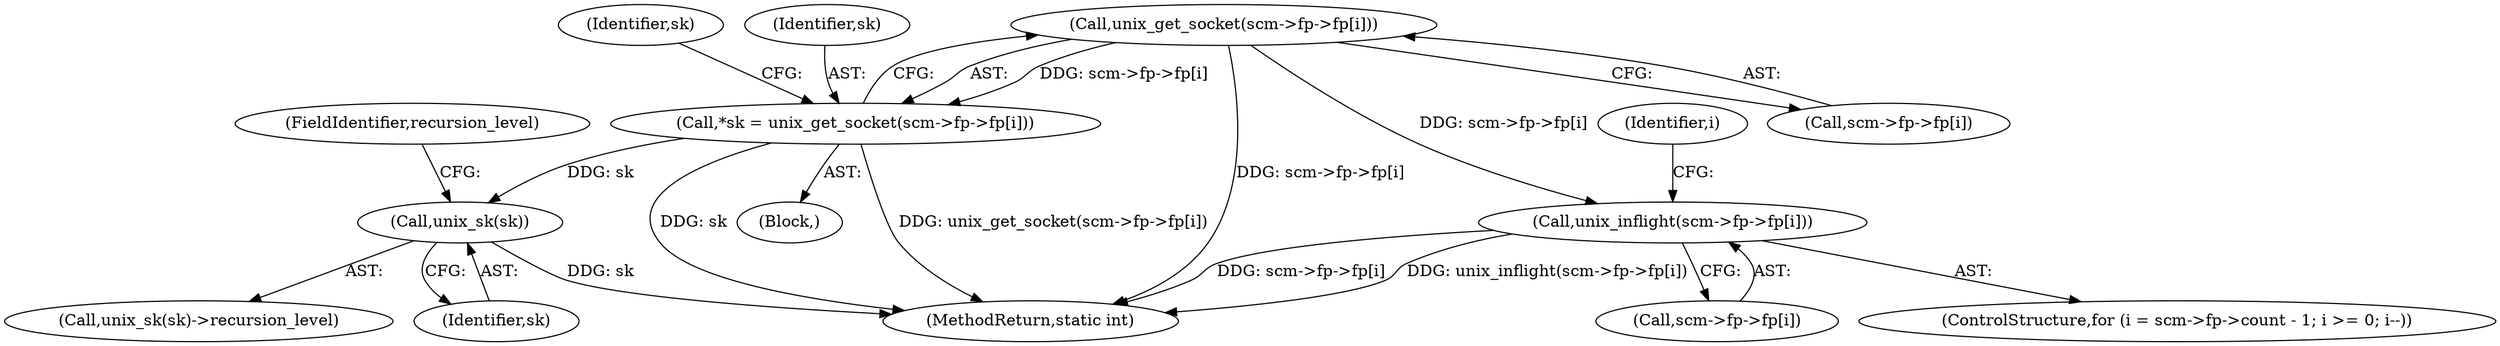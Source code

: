digraph "0_linux_712f4aad406bb1ed67f3f98d04c044191f0ff593@API" {
"1000133" [label="(Call,unix_get_socket(scm->fp->fp[i]))"];
"1000131" [label="(Call,*sk = unix_get_socket(scm->fp->fp[i]))"];
"1000151" [label="(Call,unix_sk(sk))"];
"1000198" [label="(Call,unix_inflight(scm->fp->fp[i]))"];
"1000134" [label="(Call,scm->fp->fp[i])"];
"1000151" [label="(Call,unix_sk(sk))"];
"1000131" [label="(Call,*sk = unix_get_socket(scm->fp->fp[i]))"];
"1000153" [label="(FieldIdentifier,recursion_level)"];
"1000199" [label="(Call,scm->fp->fp[i])"];
"1000198" [label="(Call,unix_inflight(scm->fp->fp[i]))"];
"1000183" [label="(ControlStructure,for (i = scm->fp->count - 1; i >= 0; i--))"];
"1000150" [label="(Call,unix_sk(sk)->recursion_level)"];
"1000133" [label="(Call,unix_get_socket(scm->fp->fp[i]))"];
"1000129" [label="(Block,)"];
"1000152" [label="(Identifier,sk)"];
"1000197" [label="(Identifier,i)"];
"1000142" [label="(Identifier,sk)"];
"1000208" [label="(MethodReturn,static int)"];
"1000132" [label="(Identifier,sk)"];
"1000133" -> "1000131"  [label="AST: "];
"1000133" -> "1000134"  [label="CFG: "];
"1000134" -> "1000133"  [label="AST: "];
"1000131" -> "1000133"  [label="CFG: "];
"1000133" -> "1000208"  [label="DDG: scm->fp->fp[i]"];
"1000133" -> "1000131"  [label="DDG: scm->fp->fp[i]"];
"1000133" -> "1000198"  [label="DDG: scm->fp->fp[i]"];
"1000131" -> "1000129"  [label="AST: "];
"1000132" -> "1000131"  [label="AST: "];
"1000142" -> "1000131"  [label="CFG: "];
"1000131" -> "1000208"  [label="DDG: sk"];
"1000131" -> "1000208"  [label="DDG: unix_get_socket(scm->fp->fp[i])"];
"1000131" -> "1000151"  [label="DDG: sk"];
"1000151" -> "1000150"  [label="AST: "];
"1000151" -> "1000152"  [label="CFG: "];
"1000152" -> "1000151"  [label="AST: "];
"1000153" -> "1000151"  [label="CFG: "];
"1000151" -> "1000208"  [label="DDG: sk"];
"1000198" -> "1000183"  [label="AST: "];
"1000198" -> "1000199"  [label="CFG: "];
"1000199" -> "1000198"  [label="AST: "];
"1000197" -> "1000198"  [label="CFG: "];
"1000198" -> "1000208"  [label="DDG: scm->fp->fp[i]"];
"1000198" -> "1000208"  [label="DDG: unix_inflight(scm->fp->fp[i])"];
}
